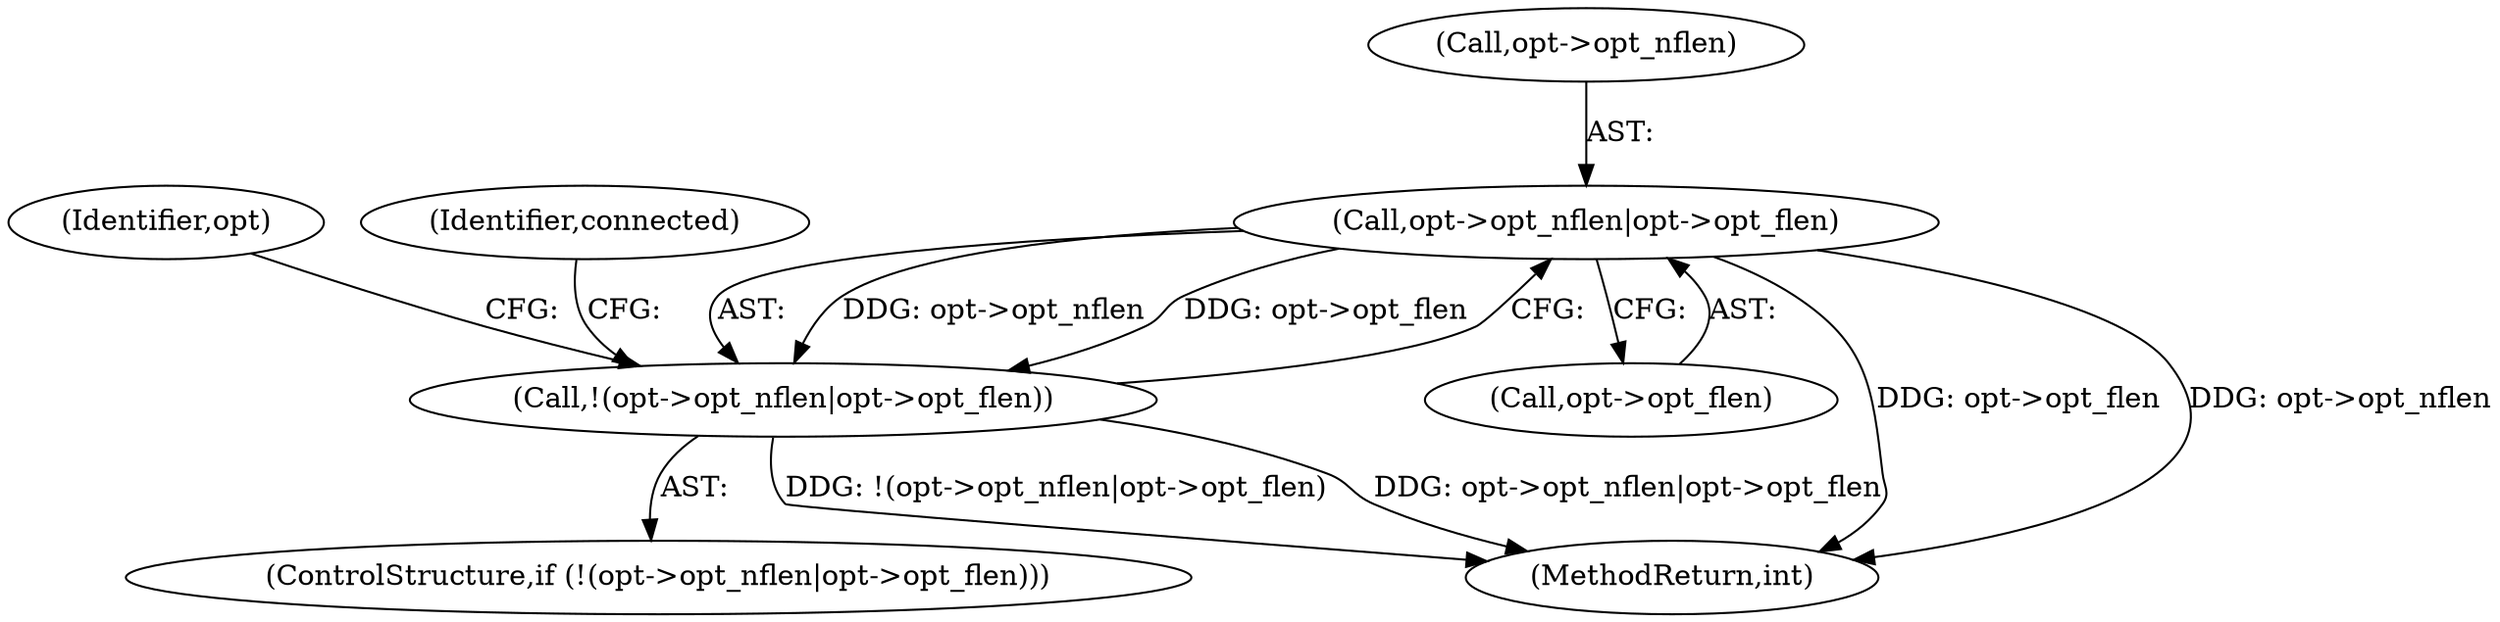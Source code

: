 digraph "0_linux_45f6fad84cc305103b28d73482b344d7f5b76f39_18@pointer" {
"1000633" [label="(Call,opt->opt_nflen|opt->opt_flen)"];
"1000632" [label="(Call,!(opt->opt_nflen|opt->opt_flen))"];
"1000641" [label="(Identifier,opt)"];
"1000644" [label="(Identifier,connected)"];
"1000637" [label="(Call,opt->opt_flen)"];
"1000631" [label="(ControlStructure,if (!(opt->opt_nflen|opt->opt_flen)))"];
"1000634" [label="(Call,opt->opt_nflen)"];
"1000632" [label="(Call,!(opt->opt_nflen|opt->opt_flen))"];
"1001034" [label="(MethodReturn,int)"];
"1000633" [label="(Call,opt->opt_nflen|opt->opt_flen)"];
"1000633" -> "1000632"  [label="AST: "];
"1000633" -> "1000637"  [label="CFG: "];
"1000634" -> "1000633"  [label="AST: "];
"1000637" -> "1000633"  [label="AST: "];
"1000632" -> "1000633"  [label="CFG: "];
"1000633" -> "1001034"  [label="DDG: opt->opt_flen"];
"1000633" -> "1001034"  [label="DDG: opt->opt_nflen"];
"1000633" -> "1000632"  [label="DDG: opt->opt_nflen"];
"1000633" -> "1000632"  [label="DDG: opt->opt_flen"];
"1000632" -> "1000631"  [label="AST: "];
"1000641" -> "1000632"  [label="CFG: "];
"1000644" -> "1000632"  [label="CFG: "];
"1000632" -> "1001034"  [label="DDG: !(opt->opt_nflen|opt->opt_flen)"];
"1000632" -> "1001034"  [label="DDG: opt->opt_nflen|opt->opt_flen"];
}
